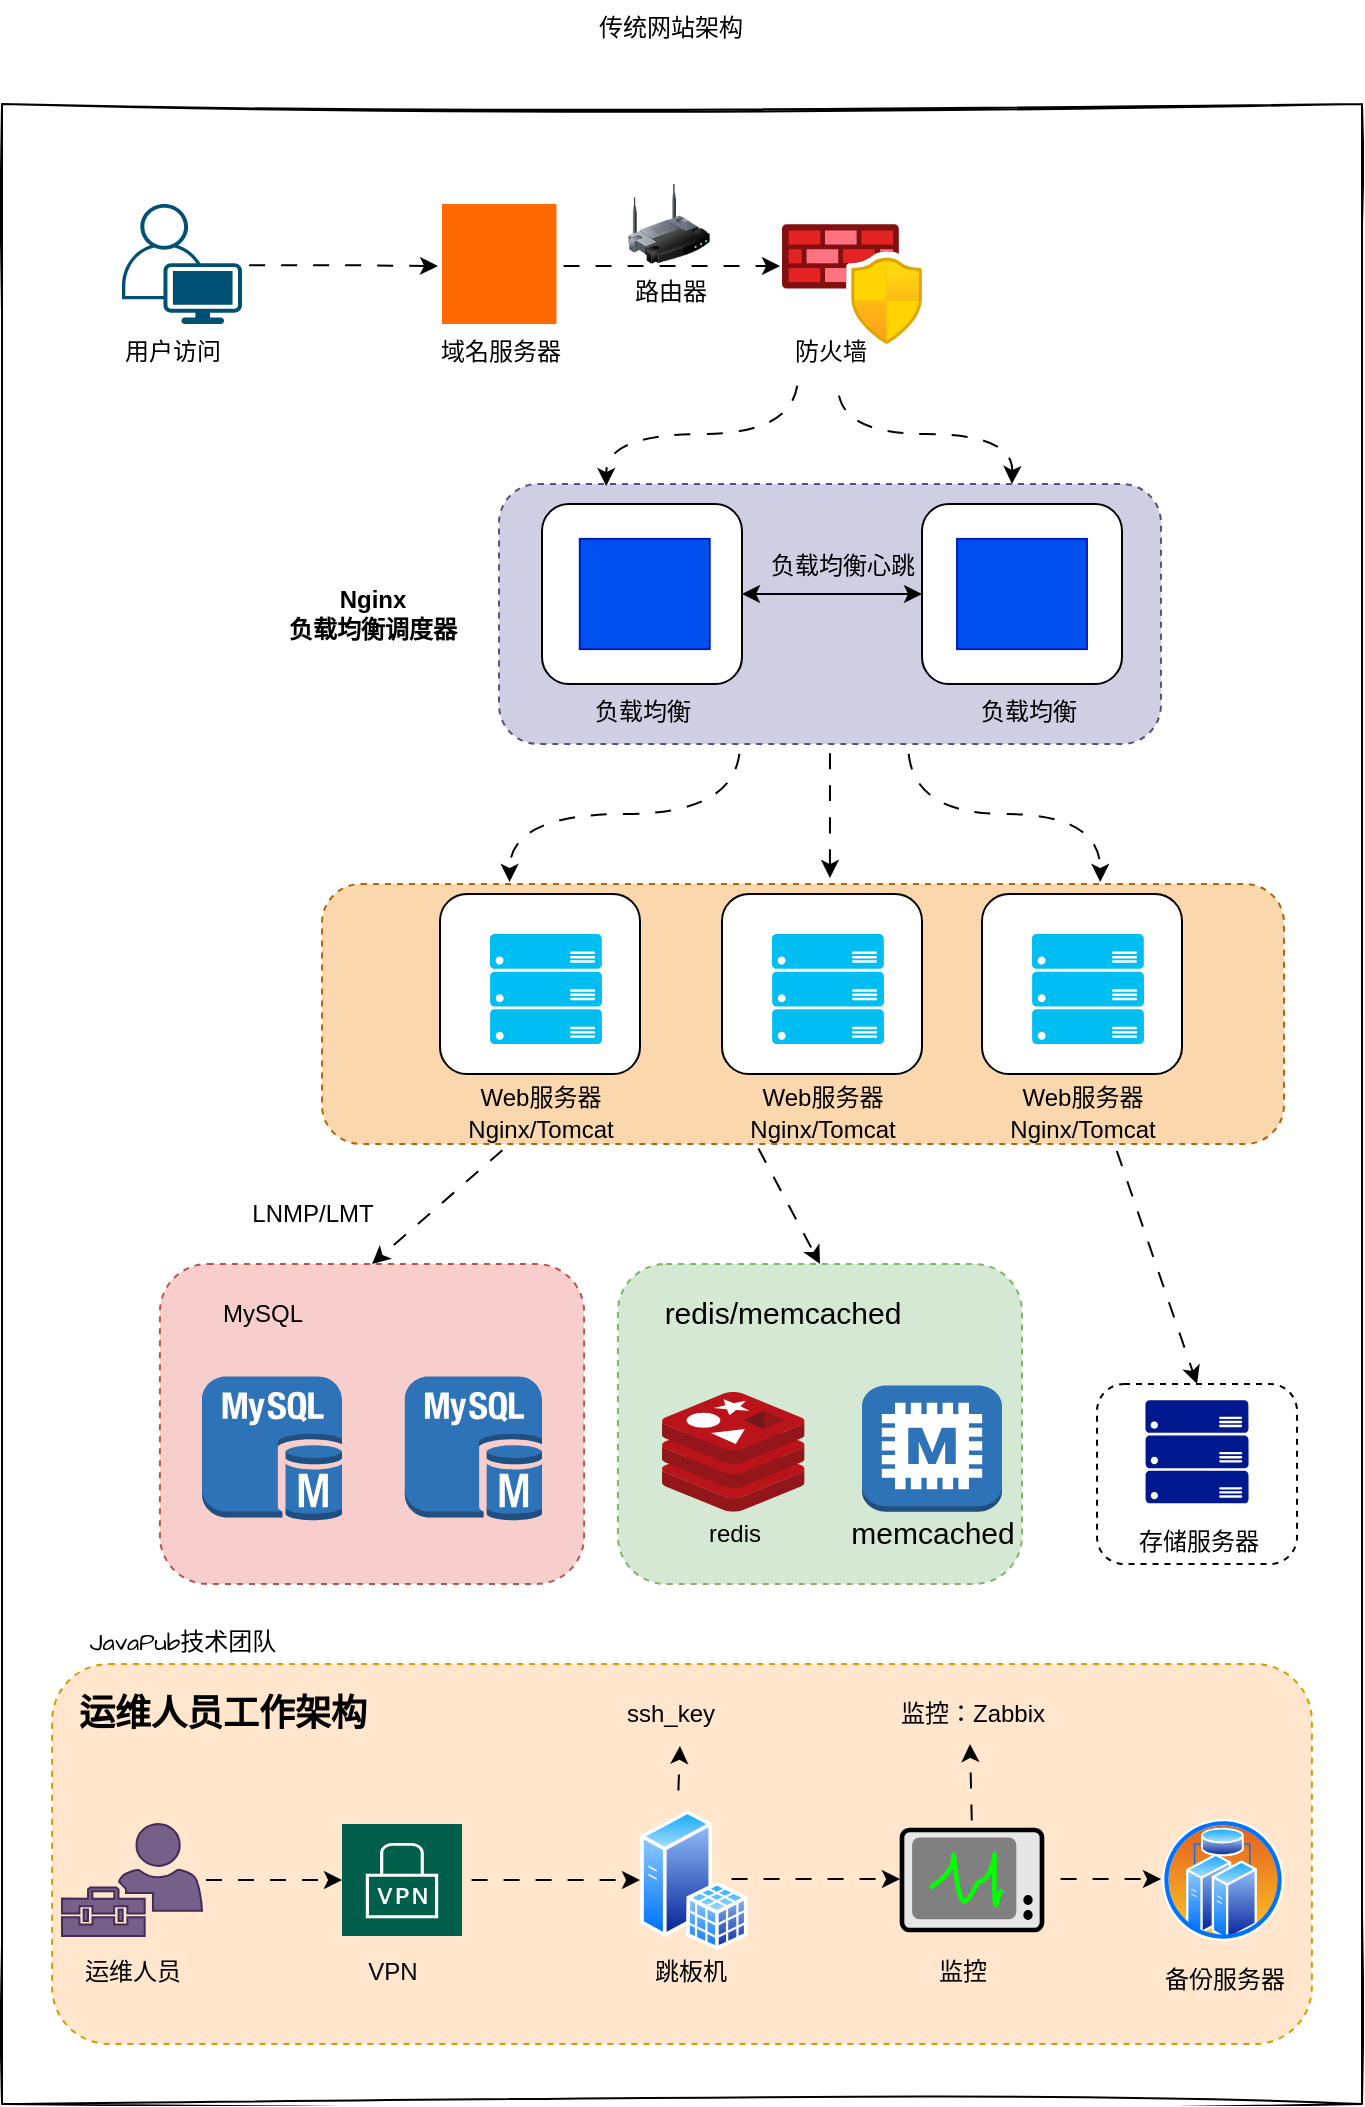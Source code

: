 <mxfile version="25.0.3">
  <diagram name="第 1 页" id="_7tyVe4Tk9JNYOjEVAzg">
    <mxGraphModel dx="2074" dy="1045" grid="1" gridSize="10" guides="1" tooltips="1" connect="1" arrows="1" fold="1" page="1" pageScale="1" pageWidth="827" pageHeight="1169" math="0" shadow="0">
      <root>
        <mxCell id="0" />
        <mxCell id="1" parent="0" />
        <mxCell id="IEyIXOlOGissW53sb8n7-5" value="" style="rounded=0;whiteSpace=wrap;html=1;sketch=1;hachureGap=4;jiggle=2;curveFitting=1;fontFamily=Architects Daughter;fontSource=https%3A%2F%2Ffonts.googleapis.com%2Fcss%3Ffamily%3DArchitects%2BDaughter;" vertex="1" parent="1">
          <mxGeometry x="80" y="80" width="680" height="1000" as="geometry" />
        </mxCell>
        <mxCell id="IEyIXOlOGissW53sb8n7-6" value="传统网站架构" style="text;html=1;align=center;verticalAlign=middle;resizable=0;points=[];autosize=1;strokeColor=none;fillColor=none;fontFamily=Architects Daughter;fontSource=https%3A%2F%2Ffonts.googleapis.com%2Fcss%3Ffamily%3DArchitects%2BDaughter;" vertex="1" parent="1">
          <mxGeometry x="364" y="28" width="100" height="30" as="geometry" />
        </mxCell>
        <mxCell id="IEyIXOlOGissW53sb8n7-7" value="" style="points=[[0.35,0,0],[0.98,0.51,0],[1,0.71,0],[0.67,1,0],[0,0.795,0],[0,0.65,0]];verticalLabelPosition=bottom;sketch=0;html=1;verticalAlign=top;aspect=fixed;align=center;pointerEvents=1;shape=mxgraph.cisco19.user;fillColor=#005073;strokeColor=none;hachureGap=4;jiggle=2;curveFitting=1;fontFamily=Architects Daughter;fontSource=https%3A%2F%2Ffonts.googleapis.com%2Fcss%3Ffamily%3DArchitects%2BDaughter;" vertex="1" parent="1">
          <mxGeometry x="140" y="130" width="60" height="60" as="geometry" />
        </mxCell>
        <mxCell id="IEyIXOlOGissW53sb8n7-8" value="" style="points=[];aspect=fixed;html=1;align=center;shadow=0;dashed=0;fillColor=#FF6A00;strokeColor=none;shape=mxgraph.alibaba_cloud.dns_privatezone_02;hachureGap=4;fontFamily=Architects Daughter;fontSource=https%3A%2F%2Ffonts.googleapis.com%2Fcss%3Ffamily%3DArchitects%2BDaughter;" vertex="1" parent="1">
          <mxGeometry x="300" y="130" width="57.24" height="60" as="geometry" />
        </mxCell>
        <mxCell id="IEyIXOlOGissW53sb8n7-9" value="" style="image;aspect=fixed;html=1;points=[];align=center;fontSize=12;image=img/lib/azure2/networking/Azure_Firewall_Manager.svg;hachureGap=4;fontFamily=Architects Daughter;fontSource=https%3A%2F%2Ffonts.googleapis.com%2Fcss%3Ffamily%3DArchitects%2BDaughter;" vertex="1" parent="1">
          <mxGeometry x="470" y="140" width="70" height="60" as="geometry" />
        </mxCell>
        <mxCell id="IEyIXOlOGissW53sb8n7-10" style="edgeStyle=orthogonalEdgeStyle;rounded=0;hachureGap=4;orthogonalLoop=1;jettySize=auto;html=1;exitX=0.98;exitY=0.51;exitDx=0;exitDy=0;exitPerimeter=0;fontFamily=Architects Daughter;fontSource=https%3A%2F%2Ffonts.googleapis.com%2Fcss%3Ffamily%3DArchitects%2BDaughter;flowAnimation=1;entryX=-0.035;entryY=0.517;entryDx=0;entryDy=0;entryPerimeter=0;" edge="1" parent="1" source="IEyIXOlOGissW53sb8n7-7" target="IEyIXOlOGissW53sb8n7-8">
          <mxGeometry relative="1" as="geometry">
            <mxPoint x="290" y="162" as="targetPoint" />
          </mxGeometry>
        </mxCell>
        <mxCell id="IEyIXOlOGissW53sb8n7-12" style="edgeStyle=orthogonalEdgeStyle;rounded=0;hachureGap=4;orthogonalLoop=1;jettySize=auto;html=1;exitX=0.978;exitY=0.517;exitDx=0;exitDy=0;exitPerimeter=0;fontFamily=Architects Daughter;fontSource=https%3A%2F%2Ffonts.googleapis.com%2Fcss%3Ffamily%3DArchitects%2BDaughter;flowAnimation=1;entryX=-0.014;entryY=0.35;entryDx=0;entryDy=0;entryPerimeter=0;" edge="1" parent="1" source="IEyIXOlOGissW53sb8n7-8" target="IEyIXOlOGissW53sb8n7-9">
          <mxGeometry relative="1" as="geometry">
            <mxPoint x="320" y="232" as="sourcePoint" />
            <mxPoint x="418" y="230" as="targetPoint" />
          </mxGeometry>
        </mxCell>
        <mxCell id="IEyIXOlOGissW53sb8n7-13" value="" style="image;html=1;image=img/lib/clip_art/networking/Wireless_Router_128x128.png;sketch=1;hachureGap=4;jiggle=2;curveFitting=1;fontFamily=Architects Daughter;fontSource=https%3A%2F%2Ffonts.googleapis.com%2Fcss%3Ffamily%3DArchitects%2BDaughter;" vertex="1" parent="1">
          <mxGeometry x="392.75" y="120" width="41.5" height="40" as="geometry" />
        </mxCell>
        <mxCell id="IEyIXOlOGissW53sb8n7-14" value="路由器" style="text;html=1;align=center;verticalAlign=middle;resizable=0;points=[];autosize=1;strokeColor=none;fillColor=none;fontFamily=Architects Daughter;fontSource=https%3A%2F%2Ffonts.googleapis.com%2Fcss%3Ffamily%3DArchitects%2BDaughter;" vertex="1" parent="1">
          <mxGeometry x="384" y="160" width="60" height="30" as="geometry" />
        </mxCell>
        <mxCell id="IEyIXOlOGissW53sb8n7-16" value="用户访问" style="text;html=1;align=center;verticalAlign=middle;resizable=0;points=[];autosize=1;strokeColor=none;fillColor=none;fontFamily=Architects Daughter;fontSource=https%3A%2F%2Ffonts.googleapis.com%2Fcss%3Ffamily%3DArchitects%2BDaughter;" vertex="1" parent="1">
          <mxGeometry x="130" y="190" width="70" height="30" as="geometry" />
        </mxCell>
        <mxCell id="IEyIXOlOGissW53sb8n7-17" value="域名服务器" style="text;html=1;align=center;verticalAlign=middle;resizable=0;points=[];autosize=1;strokeColor=none;fillColor=none;fontFamily=Architects Daughter;fontSource=https%3A%2F%2Ffonts.googleapis.com%2Fcss%3Ffamily%3DArchitects%2BDaughter;" vertex="1" parent="1">
          <mxGeometry x="288.62" y="190" width="80" height="30" as="geometry" />
        </mxCell>
        <mxCell id="IEyIXOlOGissW53sb8n7-18" value="防火墙" style="text;html=1;align=center;verticalAlign=middle;resizable=0;points=[];autosize=1;strokeColor=none;fillColor=none;fontFamily=Architects Daughter;fontSource=https%3A%2F%2Ffonts.googleapis.com%2Fcss%3Ffamily%3DArchitects%2BDaughter;" vertex="1" parent="1">
          <mxGeometry x="464" y="190" width="60" height="30" as="geometry" />
        </mxCell>
        <mxCell id="IEyIXOlOGissW53sb8n7-19" value="" style="rounded=1;whiteSpace=wrap;html=1;hachureGap=4;fontFamily=Architects Daughter;fontSource=https%3A%2F%2Ffonts.googleapis.com%2Fcss%3Ffamily%3DArchitects%2BDaughter;dashed=1;fillColor=#d0cee2;strokeColor=#56517e;" vertex="1" parent="1">
          <mxGeometry x="328.5" y="270" width="331" height="130" as="geometry" />
        </mxCell>
        <mxCell id="IEyIXOlOGissW53sb8n7-20" value="" style="rounded=1;whiteSpace=wrap;html=1;hachureGap=4;fontFamily=Architects Daughter;fontSource=https%3A%2F%2Ffonts.googleapis.com%2Fcss%3Ffamily%3DArchitects%2BDaughter;" vertex="1" parent="1">
          <mxGeometry x="350" y="280" width="100" height="90" as="geometry" />
        </mxCell>
        <mxCell id="IEyIXOlOGissW53sb8n7-21" value="" style="rounded=1;whiteSpace=wrap;html=1;hachureGap=4;fontFamily=Architects Daughter;fontSource=https%3A%2F%2Ffonts.googleapis.com%2Fcss%3Ffamily%3DArchitects%2BDaughter;" vertex="1" parent="1">
          <mxGeometry x="540" y="280" width="100" height="90" as="geometry" />
        </mxCell>
        <mxCell id="IEyIXOlOGissW53sb8n7-22" value="" style="points=[];aspect=fixed;html=1;align=center;shadow=0;dashed=0;fillColor=#0050ef;strokeColor=#001DBC;shape=mxgraph.alibaba_cloud.alb_application_load_balancer_01;hachureGap=4;fontFamily=Architects Daughter;fontSource=https%3A%2F%2Ffonts.googleapis.com%2Fcss%3Ffamily%3DArchitects%2BDaughter;fontColor=#ffffff;" vertex="1" parent="1">
          <mxGeometry x="557.51" y="297.45" width="64.97" height="55.1" as="geometry" />
        </mxCell>
        <mxCell id="IEyIXOlOGissW53sb8n7-23" value="" style="points=[];aspect=fixed;html=1;align=center;shadow=0;dashed=0;fillColor=#0050ef;strokeColor=#001DBC;shape=mxgraph.alibaba_cloud.alb_application_load_balancer_01;hachureGap=4;fontFamily=Architects Daughter;fontSource=https%3A%2F%2Ffonts.googleapis.com%2Fcss%3Ffamily%3DArchitects%2BDaughter;fontColor=#ffffff;" vertex="1" parent="1">
          <mxGeometry x="368.89" y="297.45" width="64.97" height="55.1" as="geometry" />
        </mxCell>
        <mxCell id="IEyIXOlOGissW53sb8n7-24" value="负载均衡" style="text;html=1;align=center;verticalAlign=middle;resizable=0;points=[];autosize=1;strokeColor=none;fillColor=none;fontFamily=Architects Daughter;fontSource=https%3A%2F%2Ffonts.googleapis.com%2Fcss%3Ffamily%3DArchitects%2BDaughter;fontStyle=0" vertex="1" parent="1">
          <mxGeometry x="365" y="370" width="70" height="30" as="geometry" />
        </mxCell>
        <mxCell id="IEyIXOlOGissW53sb8n7-25" value="负载均衡" style="text;html=1;align=center;verticalAlign=middle;resizable=0;points=[];autosize=1;strokeColor=none;fillColor=none;fontFamily=Architects Daughter;fontSource=https%3A%2F%2Ffonts.googleapis.com%2Fcss%3Ffamily%3DArchitects%2BDaughter;fontStyle=0" vertex="1" parent="1">
          <mxGeometry x="557.51" y="370" width="70" height="30" as="geometry" />
        </mxCell>
        <mxCell id="IEyIXOlOGissW53sb8n7-26" value="" style="endArrow=classic;startArrow=classic;html=1;rounded=0;hachureGap=4;fontFamily=Architects Daughter;fontSource=https%3A%2F%2Ffonts.googleapis.com%2Fcss%3Ffamily%3DArchitects%2BDaughter;entryX=0;entryY=0.5;entryDx=0;entryDy=0;exitX=1;exitY=0.5;exitDx=0;exitDy=0;" edge="1" parent="1" source="IEyIXOlOGissW53sb8n7-20" target="IEyIXOlOGissW53sb8n7-21">
          <mxGeometry width="50" height="50" relative="1" as="geometry">
            <mxPoint x="464" y="370" as="sourcePoint" />
            <mxPoint x="514" y="320" as="targetPoint" />
          </mxGeometry>
        </mxCell>
        <mxCell id="IEyIXOlOGissW53sb8n7-28" value="负载均衡心跳" style="text;html=1;align=center;verticalAlign=middle;resizable=0;points=[];autosize=1;strokeColor=none;fillColor=none;fontFamily=Architects Daughter;fontSource=https%3A%2F%2Ffonts.googleapis.com%2Fcss%3Ffamily%3DArchitects%2BDaughter;fontStyle=0" vertex="1" parent="1">
          <mxGeometry x="450" y="297.45" width="100" height="30" as="geometry" />
        </mxCell>
        <mxCell id="IEyIXOlOGissW53sb8n7-29" value="&lt;div&gt;&lt;font&gt;Nginx&lt;/font&gt;&lt;/div&gt;&lt;font&gt;负载均衡调度器&lt;/font&gt;" style="text;html=1;align=center;verticalAlign=middle;resizable=0;points=[];autosize=1;strokeColor=none;fillColor=none;fontFamily=Helvetica;fontStyle=1" vertex="1" parent="1">
          <mxGeometry x="210" y="315" width="110" height="40" as="geometry" />
        </mxCell>
        <mxCell id="IEyIXOlOGissW53sb8n7-30" value="" style="rounded=1;whiteSpace=wrap;html=1;hachureGap=4;fontFamily=Architects Daughter;fontSource=https%3A%2F%2Ffonts.googleapis.com%2Fcss%3Ffamily%3DArchitects%2BDaughter;dashed=1;fillColor=#fad7ac;strokeColor=#b46504;" vertex="1" parent="1">
          <mxGeometry x="240" y="470" width="481" height="130" as="geometry" />
        </mxCell>
        <mxCell id="IEyIXOlOGissW53sb8n7-31" value="" style="rounded=1;whiteSpace=wrap;html=1;hachureGap=4;fontFamily=Architects Daughter;fontSource=https%3A%2F%2Ffonts.googleapis.com%2Fcss%3Ffamily%3DArchitects%2BDaughter;" vertex="1" parent="1">
          <mxGeometry x="299" y="475" width="100" height="90" as="geometry" />
        </mxCell>
        <mxCell id="IEyIXOlOGissW53sb8n7-32" value="&lt;font face=&quot;Helvetica&quot;&gt;Web服务器&lt;br&gt;Nginx/Tomcat&lt;/font&gt;" style="text;html=1;align=center;verticalAlign=middle;resizable=0;points=[];autosize=1;strokeColor=none;fillColor=none;fontFamily=Architects Daughter;fontSource=https%3A%2F%2Ffonts.googleapis.com%2Fcss%3Ffamily%3DArchitects%2BDaughter;" vertex="1" parent="1">
          <mxGeometry x="299" y="565" width="100" height="40" as="geometry" />
        </mxCell>
        <mxCell id="IEyIXOlOGissW53sb8n7-35" value="" style="verticalLabelPosition=bottom;html=1;verticalAlign=top;align=center;strokeColor=none;fillColor=#00BEF2;shape=mxgraph.azure.server_rack;hachureGap=4;fontFamily=Architects Daughter;fontSource=https%3A%2F%2Ffonts.googleapis.com%2Fcss%3Ffamily%3DArchitects%2BDaughter;" vertex="1" parent="1">
          <mxGeometry x="324" y="495" width="56" height="55" as="geometry" />
        </mxCell>
        <mxCell id="IEyIXOlOGissW53sb8n7-36" value="" style="rounded=1;whiteSpace=wrap;html=1;hachureGap=4;fontFamily=Architects Daughter;fontSource=https%3A%2F%2Ffonts.googleapis.com%2Fcss%3Ffamily%3DArchitects%2BDaughter;" vertex="1" parent="1">
          <mxGeometry x="570" y="475" width="100" height="90" as="geometry" />
        </mxCell>
        <mxCell id="IEyIXOlOGissW53sb8n7-37" value="&lt;font face=&quot;Helvetica&quot;&gt;Web服务器&lt;br&gt;Nginx/Tomcat&lt;/font&gt;" style="text;html=1;align=center;verticalAlign=middle;resizable=0;points=[];autosize=1;strokeColor=none;fillColor=none;fontFamily=Architects Daughter;fontSource=https%3A%2F%2Ffonts.googleapis.com%2Fcss%3Ffamily%3DArchitects%2BDaughter;" vertex="1" parent="1">
          <mxGeometry x="570" y="565" width="100" height="40" as="geometry" />
        </mxCell>
        <mxCell id="IEyIXOlOGissW53sb8n7-38" value="" style="verticalLabelPosition=bottom;html=1;verticalAlign=top;align=center;strokeColor=none;fillColor=#00BEF2;shape=mxgraph.azure.server_rack;hachureGap=4;fontFamily=Architects Daughter;fontSource=https%3A%2F%2Ffonts.googleapis.com%2Fcss%3Ffamily%3DArchitects%2BDaughter;" vertex="1" parent="1">
          <mxGeometry x="595" y="495" width="56" height="55" as="geometry" />
        </mxCell>
        <mxCell id="IEyIXOlOGissW53sb8n7-39" value="" style="rounded=1;whiteSpace=wrap;html=1;hachureGap=4;fontFamily=Architects Daughter;fontSource=https%3A%2F%2Ffonts.googleapis.com%2Fcss%3Ffamily%3DArchitects%2BDaughter;" vertex="1" parent="1">
          <mxGeometry x="440" y="475" width="100" height="90" as="geometry" />
        </mxCell>
        <mxCell id="IEyIXOlOGissW53sb8n7-40" value="&lt;font face=&quot;Helvetica&quot;&gt;Web服务器&lt;br&gt;Nginx/Tomcat&lt;/font&gt;" style="text;html=1;align=center;verticalAlign=middle;resizable=0;points=[];autosize=1;strokeColor=none;fillColor=none;fontFamily=Architects Daughter;fontSource=https%3A%2F%2Ffonts.googleapis.com%2Fcss%3Ffamily%3DArchitects%2BDaughter;" vertex="1" parent="1">
          <mxGeometry x="440" y="565" width="100" height="40" as="geometry" />
        </mxCell>
        <mxCell id="IEyIXOlOGissW53sb8n7-41" value="" style="verticalLabelPosition=bottom;html=1;verticalAlign=top;align=center;strokeColor=none;fillColor=#00BEF2;shape=mxgraph.azure.server_rack;hachureGap=4;fontFamily=Architects Daughter;fontSource=https%3A%2F%2Ffonts.googleapis.com%2Fcss%3Ffamily%3DArchitects%2BDaughter;" vertex="1" parent="1">
          <mxGeometry x="465" y="495" width="56" height="55" as="geometry" />
        </mxCell>
        <mxCell id="IEyIXOlOGissW53sb8n7-42" value="" style="rounded=1;whiteSpace=wrap;html=1;hachureGap=4;fontFamily=Architects Daughter;fontSource=https%3A%2F%2Ffonts.googleapis.com%2Fcss%3Ffamily%3DArchitects%2BDaughter;dashed=1;fillColor=#f8cecc;strokeColor=#b85450;" vertex="1" parent="1">
          <mxGeometry x="158.95" y="660" width="212.11" height="160" as="geometry" />
        </mxCell>
        <mxCell id="IEyIXOlOGissW53sb8n7-43" value="" style="rounded=1;whiteSpace=wrap;html=1;hachureGap=4;fontFamily=Architects Daughter;fontSource=https%3A%2F%2Ffonts.googleapis.com%2Fcss%3Ffamily%3DArchitects%2BDaughter;dashed=1;fillColor=#ffe6cc;strokeColor=#d79b00;" vertex="1" parent="1">
          <mxGeometry x="105.06" y="860" width="629.87" height="190" as="geometry" />
        </mxCell>
        <mxCell id="IEyIXOlOGissW53sb8n7-44" value="&lt;font style=&quot;font-size: 18px;&quot; face=&quot;Helvetica&quot;&gt;&lt;b&gt;运维人员工作架构&lt;/b&gt;&lt;/font&gt;" style="text;html=1;align=center;verticalAlign=middle;resizable=0;points=[];autosize=1;strokeColor=none;fillColor=none;fontFamily=Architects Daughter;fontSource=https%3A%2F%2Ffonts.googleapis.com%2Fcss%3Ffamily%3DArchitects%2BDaughter;" vertex="1" parent="1">
          <mxGeometry x="105" y="865" width="170" height="40" as="geometry" />
        </mxCell>
        <mxCell id="IEyIXOlOGissW53sb8n7-51" style="edgeStyle=orthogonalEdgeStyle;rounded=0;hachureGap=4;orthogonalLoop=1;jettySize=auto;html=1;exitX=0.96;exitY=0.5;exitDx=0;exitDy=0;exitPerimeter=0;fontFamily=Architects Daughter;fontSource=https%3A%2F%2Ffonts.googleapis.com%2Fcss%3Ffamily%3DArchitects%2BDaughter;flowAnimation=1;" edge="1" parent="1" source="IEyIXOlOGissW53sb8n7-45" target="IEyIXOlOGissW53sb8n7-47">
          <mxGeometry relative="1" as="geometry" />
        </mxCell>
        <mxCell id="IEyIXOlOGissW53sb8n7-45" value="" style="sketch=0;pointerEvents=1;shadow=0;dashed=0;html=1;strokeColor=#432D57;labelPosition=center;verticalLabelPosition=bottom;verticalAlign=top;align=center;fillColor=#76608a;shape=mxgraph.mscae.intune.user_management;hachureGap=4;jiggle=2;curveFitting=1;fontFamily=Architects Daughter;fontSource=https%3A%2F%2Ffonts.googleapis.com%2Fcss%3Ffamily%3DArchitects%2BDaughter;fontColor=#ffffff;" vertex="1" parent="1">
          <mxGeometry x="110" y="940" width="70" height="56" as="geometry" />
        </mxCell>
        <mxCell id="IEyIXOlOGissW53sb8n7-47" value="" style="sketch=0;pointerEvents=1;shadow=0;dashed=0;html=1;strokeColor=none;fillColor=#005F4B;labelPosition=center;verticalLabelPosition=bottom;verticalAlign=top;align=center;outlineConnect=0;shape=mxgraph.veeam2.vpn;hachureGap=4;jiggle=2;curveFitting=1;fontFamily=Architects Daughter;fontSource=https%3A%2F%2Ffonts.googleapis.com%2Fcss%3Ffamily%3DArchitects%2BDaughter;" vertex="1" parent="1">
          <mxGeometry x="250" y="940" width="60" height="56" as="geometry" />
        </mxCell>
        <mxCell id="IEyIXOlOGissW53sb8n7-48" value="" style="image;aspect=fixed;perimeter=ellipsePerimeter;html=1;align=center;shadow=0;dashed=0;spacingTop=3;image=img/lib/active_directory/sql_server.svg;sketch=1;hachureGap=4;jiggle=2;curveFitting=1;fontFamily=Architects Daughter;fontSource=https%3A%2F%2Ffonts.googleapis.com%2Fcss%3Ffamily%3DArchitects%2BDaughter;" vertex="1" parent="1">
          <mxGeometry x="399" y="933" width="53.9" height="70" as="geometry" />
        </mxCell>
        <mxCell id="IEyIXOlOGissW53sb8n7-49" value="" style="html=1;strokeWidth=2;outlineConnect=0;dashed=0;align=center;fontSize=8;verticalLabelPosition=bottom;verticalAlign=top;shape=mxgraph.eip.control_bus;fillColor=#c0f5a9;hachureGap=4;fontFamily=Architects Daughter;fontSource=https%3A%2F%2Ffonts.googleapis.com%2Fcss%3Ffamily%3DArchitects%2BDaughter;" vertex="1" parent="1">
          <mxGeometry x="530" y="943" width="70" height="50" as="geometry" />
        </mxCell>
        <mxCell id="IEyIXOlOGissW53sb8n7-50" value="" style="image;aspect=fixed;perimeter=ellipsePerimeter;html=1;align=center;shadow=0;dashed=0;spacingTop=3;image=img/lib/active_directory/cluster_server.svg;sketch=1;hachureGap=4;jiggle=2;curveFitting=1;fontFamily=Architects Daughter;fontSource=https%3A%2F%2Ffonts.googleapis.com%2Fcss%3Ffamily%3DArchitects%2BDaughter;" vertex="1" parent="1">
          <mxGeometry x="660" y="937.5" width="61" height="61" as="geometry" />
        </mxCell>
        <mxCell id="IEyIXOlOGissW53sb8n7-54" value="" style="endArrow=classic;html=1;rounded=0;hachureGap=4;fontFamily=Architects Daughter;fontSource=https%3A%2F%2Ffonts.googleapis.com%2Fcss%3Ffamily%3DArchitects%2BDaughter;entryX=0;entryY=0.5;entryDx=0;entryDy=0;flowAnimation=1;" edge="1" parent="1" source="IEyIXOlOGissW53sb8n7-47" target="IEyIXOlOGissW53sb8n7-48">
          <mxGeometry width="50" height="50" relative="1" as="geometry">
            <mxPoint x="340" y="960" as="sourcePoint" />
            <mxPoint x="390" y="910" as="targetPoint" />
          </mxGeometry>
        </mxCell>
        <mxCell id="IEyIXOlOGissW53sb8n7-55" value="" style="endArrow=classic;html=1;rounded=0;hachureGap=4;fontFamily=Architects Daughter;fontSource=https%3A%2F%2Ffonts.googleapis.com%2Fcss%3Ffamily%3DArchitects%2BDaughter;entryX=0;entryY=0.5;entryDx=0;entryDy=0;flowAnimation=1;" edge="1" parent="1">
          <mxGeometry width="50" height="50" relative="1" as="geometry">
            <mxPoint x="440" y="967.5" as="sourcePoint" />
            <mxPoint x="529" y="967.5" as="targetPoint" />
          </mxGeometry>
        </mxCell>
        <mxCell id="IEyIXOlOGissW53sb8n7-56" value="" style="endArrow=classic;html=1;rounded=0;hachureGap=4;fontFamily=Architects Daughter;fontSource=https%3A%2F%2Ffonts.googleapis.com%2Fcss%3Ffamily%3DArchitects%2BDaughter;entryX=0;entryY=0.5;entryDx=0;entryDy=0;flowAnimation=1;" edge="1" parent="1">
          <mxGeometry width="50" height="50" relative="1" as="geometry">
            <mxPoint x="604.5" y="967.5" as="sourcePoint" />
            <mxPoint x="659.5" y="967.5" as="targetPoint" />
          </mxGeometry>
        </mxCell>
        <mxCell id="IEyIXOlOGissW53sb8n7-57" value="" style="endArrow=classic;html=1;rounded=0;hachureGap=4;fontFamily=Architects Daughter;fontSource=https%3A%2F%2Ffonts.googleapis.com%2Fcss%3Ffamily%3DArchitects%2BDaughter;entryX=0.571;entryY=1.033;entryDx=0;entryDy=0;flowAnimation=1;entryPerimeter=0;exitX=0.353;exitY=-0.071;exitDx=0;exitDy=0;exitPerimeter=0;" edge="1" parent="1" source="IEyIXOlOGissW53sb8n7-48" target="IEyIXOlOGissW53sb8n7-64">
          <mxGeometry width="50" height="50" relative="1" as="geometry">
            <mxPoint x="320" y="1010" as="sourcePoint" />
            <mxPoint x="409" y="1010" as="targetPoint" />
          </mxGeometry>
        </mxCell>
        <mxCell id="IEyIXOlOGissW53sb8n7-59" value="" style="rounded=1;whiteSpace=wrap;html=1;hachureGap=4;fontFamily=Architects Daughter;fontSource=https%3A%2F%2Ffonts.googleapis.com%2Fcss%3Ffamily%3DArchitects%2BDaughter;dashed=1;fillColor=#d5e8d4;strokeColor=#82b366;" vertex="1" parent="1">
          <mxGeometry x="387.95" y="660" width="202.05" height="160" as="geometry" />
        </mxCell>
        <mxCell id="IEyIXOlOGissW53sb8n7-61" value="" style="rounded=1;whiteSpace=wrap;html=1;hachureGap=4;fontFamily=Architects Daughter;fontSource=https%3A%2F%2Ffonts.googleapis.com%2Fcss%3Ffamily%3DArchitects%2BDaughter;dashed=1;" vertex="1" parent="1">
          <mxGeometry x="627.51" y="720" width="100" height="90" as="geometry" />
        </mxCell>
        <mxCell id="IEyIXOlOGissW53sb8n7-62" value="&lt;font face=&quot;Helvetica&quot;&gt;运维人员&lt;/font&gt;" style="text;html=1;align=center;verticalAlign=middle;resizable=0;points=[];autosize=1;strokeColor=none;fillColor=none;fontFamily=Architects Daughter;fontSource=https%3A%2F%2Ffonts.googleapis.com%2Fcss%3Ffamily%3DArchitects%2BDaughter;" vertex="1" parent="1">
          <mxGeometry x="110" y="998.5" width="70" height="30" as="geometry" />
        </mxCell>
        <mxCell id="IEyIXOlOGissW53sb8n7-63" value="&lt;font face=&quot;Helvetica&quot;&gt;VPN&lt;/font&gt;" style="text;html=1;align=center;verticalAlign=middle;resizable=0;points=[];autosize=1;strokeColor=none;fillColor=none;fontFamily=Architects Daughter;fontSource=https%3A%2F%2Ffonts.googleapis.com%2Fcss%3Ffamily%3DArchitects%2BDaughter;" vertex="1" parent="1">
          <mxGeometry x="250" y="998.5" width="50" height="30" as="geometry" />
        </mxCell>
        <mxCell id="IEyIXOlOGissW53sb8n7-64" value="&lt;font face=&quot;Helvetica&quot;&gt;ssh_key&lt;/font&gt;" style="text;html=1;align=center;verticalAlign=middle;resizable=0;points=[];autosize=1;strokeColor=none;fillColor=none;fontFamily=Architects Daughter;fontSource=https%3A%2F%2Ffonts.googleapis.com%2Fcss%3Ffamily%3DArchitects%2BDaughter;" vertex="1" parent="1">
          <mxGeometry x="379" y="870" width="70" height="30" as="geometry" />
        </mxCell>
        <mxCell id="IEyIXOlOGissW53sb8n7-65" value="&lt;font face=&quot;Helvetica&quot;&gt;监控：Zabbix&lt;/font&gt;" style="text;html=1;align=center;verticalAlign=middle;resizable=0;points=[];autosize=1;strokeColor=none;fillColor=none;fontFamily=Architects Daughter;fontSource=https%3A%2F%2Ffonts.googleapis.com%2Fcss%3Ffamily%3DArchitects%2BDaughter;" vertex="1" parent="1">
          <mxGeometry x="515" y="870" width="100" height="30" as="geometry" />
        </mxCell>
        <mxCell id="IEyIXOlOGissW53sb8n7-67" value="" style="endArrow=classic;html=1;rounded=0;hachureGap=4;fontFamily=Architects Daughter;fontSource=https%3A%2F%2Ffonts.googleapis.com%2Fcss%3Ffamily%3DArchitects%2BDaughter;entryX=0.49;entryY=1;entryDx=0;entryDy=0;flowAnimation=1;entryPerimeter=0;exitX=0.5;exitY=0;exitDx=0;exitDy=0;exitPerimeter=0;" edge="1" parent="1" source="IEyIXOlOGissW53sb8n7-49" target="IEyIXOlOGissW53sb8n7-65">
          <mxGeometry width="50" height="50" relative="1" as="geometry">
            <mxPoint x="455.5" y="932" as="sourcePoint" />
            <mxPoint x="544.5" y="932" as="targetPoint" />
          </mxGeometry>
        </mxCell>
        <mxCell id="IEyIXOlOGissW53sb8n7-68" value="&lt;font face=&quot;Helvetica&quot;&gt;跳板机&lt;/font&gt;" style="text;html=1;align=center;verticalAlign=middle;resizable=0;points=[];autosize=1;strokeColor=none;fillColor=none;fontFamily=Architects Daughter;fontSource=https%3A%2F%2Ffonts.googleapis.com%2Fcss%3Ffamily%3DArchitects%2BDaughter;" vertex="1" parent="1">
          <mxGeometry x="394" y="998.5" width="60" height="30" as="geometry" />
        </mxCell>
        <mxCell id="IEyIXOlOGissW53sb8n7-69" value="&lt;font face=&quot;Helvetica&quot;&gt;监控&lt;/font&gt;" style="text;html=1;align=center;verticalAlign=middle;resizable=0;points=[];autosize=1;strokeColor=none;fillColor=none;fontFamily=Architects Daughter;fontSource=https%3A%2F%2Ffonts.googleapis.com%2Fcss%3Ffamily%3DArchitects%2BDaughter;" vertex="1" parent="1">
          <mxGeometry x="535" y="998.5" width="50" height="30" as="geometry" />
        </mxCell>
        <mxCell id="IEyIXOlOGissW53sb8n7-70" value="&lt;font face=&quot;Helvetica&quot;&gt;备份服务器&lt;/font&gt;" style="text;html=1;align=center;verticalAlign=middle;resizable=0;points=[];autosize=1;strokeColor=none;fillColor=none;fontFamily=Architects Daughter;fontSource=https%3A%2F%2Ffonts.googleapis.com%2Fcss%3Ffamily%3DArchitects%2BDaughter;" vertex="1" parent="1">
          <mxGeometry x="650.5" y="1003" width="80" height="30" as="geometry" />
        </mxCell>
        <mxCell id="IEyIXOlOGissW53sb8n7-71" value="" style="outlineConnect=0;dashed=0;verticalLabelPosition=bottom;verticalAlign=top;align=center;html=1;shape=mxgraph.aws3.mysql_db_instance;fillColor=#2E73B8;gradientColor=none;hachureGap=4;fontFamily=Architects Daughter;fontSource=https%3A%2F%2Ffonts.googleapis.com%2Fcss%3Ffamily%3DArchitects%2BDaughter;" vertex="1" parent="1">
          <mxGeometry x="180" y="716.19" width="70" height="72.25" as="geometry" />
        </mxCell>
        <mxCell id="IEyIXOlOGissW53sb8n7-72" value="" style="outlineConnect=0;dashed=0;verticalLabelPosition=bottom;verticalAlign=top;align=center;html=1;shape=mxgraph.aws3.mysql_db_instance;fillColor=#2E73B8;gradientColor=none;hachureGap=4;fontFamily=Architects Daughter;fontSource=https%3A%2F%2Ffonts.googleapis.com%2Fcss%3Ffamily%3DArchitects%2BDaughter;" vertex="1" parent="1">
          <mxGeometry x="281.38" y="716.19" width="68.62" height="72.25" as="geometry" />
        </mxCell>
        <mxCell id="IEyIXOlOGissW53sb8n7-73" value="&lt;font face=&quot;Helvetica&quot;&gt;MySQL&lt;/font&gt;" style="text;html=1;align=center;verticalAlign=middle;resizable=0;points=[];autosize=1;strokeColor=none;fillColor=none;fontFamily=Architects Daughter;fontSource=https%3A%2F%2Ffonts.googleapis.com%2Fcss%3Ffamily%3DArchitects%2BDaughter;" vertex="1" parent="1">
          <mxGeometry x="180" y="670" width="60" height="30" as="geometry" />
        </mxCell>
        <mxCell id="IEyIXOlOGissW53sb8n7-74" value="" style="image;sketch=0;aspect=fixed;html=1;points=[];align=center;fontSize=12;image=img/lib/mscae/Cache_Redis_Product.svg;hachureGap=4;jiggle=2;curveFitting=1;fontFamily=Architects Daughter;fontSource=https%3A%2F%2Ffonts.googleapis.com%2Fcss%3Ffamily%3DArchitects%2BDaughter;" vertex="1" parent="1">
          <mxGeometry x="410" y="723.98" width="71.27" height="59.87" as="geometry" />
        </mxCell>
        <mxCell id="IEyIXOlOGissW53sb8n7-75" value="" style="outlineConnect=0;dashed=0;verticalLabelPosition=bottom;verticalAlign=top;align=center;html=1;shape=mxgraph.aws3.memcached;fillColor=#2E73B8;gradientColor=none;hachureGap=4;fontFamily=Architects Daughter;fontSource=https%3A%2F%2Ffonts.googleapis.com%2Fcss%3Ffamily%3DArchitects%2BDaughter;" vertex="1" parent="1">
          <mxGeometry x="510" y="720.79" width="70" height="63.06" as="geometry" />
        </mxCell>
        <mxCell id="IEyIXOlOGissW53sb8n7-76" value="&lt;font style=&quot;font-size: 15px;&quot; face=&quot;Helvetica&quot;&gt;redis/memcached&lt;/font&gt;" style="text;html=1;align=center;verticalAlign=middle;resizable=0;points=[];autosize=1;strokeColor=none;fillColor=none;fontFamily=Architects Daughter;fontSource=https%3A%2F%2Ffonts.googleapis.com%2Fcss%3Ffamily%3DArchitects%2BDaughter;" vertex="1" parent="1">
          <mxGeometry x="400" y="670" width="140" height="30" as="geometry" />
        </mxCell>
        <mxCell id="IEyIXOlOGissW53sb8n7-81" value="" style="sketch=0;aspect=fixed;pointerEvents=1;shadow=0;dashed=0;html=1;strokeColor=none;labelPosition=center;verticalLabelPosition=bottom;verticalAlign=top;align=center;fillColor=#00188D;shape=mxgraph.azure.server_rack;hachureGap=4;jiggle=2;curveFitting=1;fontFamily=Architects Daughter;fontSource=https%3A%2F%2Ffonts.googleapis.com%2Fcss%3Ffamily%3DArchitects%2BDaughter;" vertex="1" parent="1">
          <mxGeometry x="651.73" y="728.13" width="51.56" height="51.56" as="geometry" />
        </mxCell>
        <mxCell id="IEyIXOlOGissW53sb8n7-82" value="&lt;font face=&quot;Helvetica&quot;&gt;存储服务器&lt;/font&gt;" style="text;html=1;align=center;verticalAlign=middle;resizable=0;points=[];autosize=1;strokeColor=none;fillColor=none;fontFamily=Architects Daughter;fontSource=https%3A%2F%2Ffonts.googleapis.com%2Fcss%3Ffamily%3DArchitects%2BDaughter;" vertex="1" parent="1">
          <mxGeometry x="637.51" y="783.85" width="80" height="30" as="geometry" />
        </mxCell>
        <mxCell id="IEyIXOlOGissW53sb8n7-84" value="" style="endArrow=classic;html=1;rounded=0;hachureGap=4;fontFamily=Architects Daughter;fontSource=https%3A%2F%2Ffonts.googleapis.com%2Fcss%3Ffamily%3DArchitects%2BDaughter;exitX=0.233;exitY=0.867;exitDx=0;exitDy=0;exitPerimeter=0;entryX=0.162;entryY=0.008;entryDx=0;entryDy=0;entryPerimeter=0;flowAnimation=1;edgeStyle=orthogonalEdgeStyle;curved=1;" edge="1" parent="1" source="IEyIXOlOGissW53sb8n7-18" target="IEyIXOlOGissW53sb8n7-19">
          <mxGeometry width="50" height="50" relative="1" as="geometry">
            <mxPoint x="-100" y="680" as="sourcePoint" />
            <mxPoint x="-50" y="630" as="targetPoint" />
          </mxGeometry>
        </mxCell>
        <mxCell id="IEyIXOlOGissW53sb8n7-85" value="" style="endArrow=classic;html=1;rounded=0;hachureGap=4;fontFamily=Architects Daughter;fontSource=https%3A%2F%2Ffonts.googleapis.com%2Fcss%3Ffamily%3DArchitects%2BDaughter;exitX=0.567;exitY=1.033;exitDx=0;exitDy=0;exitPerimeter=0;entryX=0.162;entryY=0.008;entryDx=0;entryDy=0;entryPerimeter=0;flowAnimation=1;edgeStyle=orthogonalEdgeStyle;curved=1;" edge="1" parent="1" source="IEyIXOlOGissW53sb8n7-18">
          <mxGeometry width="50" height="50" relative="1" as="geometry">
            <mxPoint x="681" y="215" as="sourcePoint" />
            <mxPoint x="585" y="270" as="targetPoint" />
          </mxGeometry>
        </mxCell>
        <mxCell id="IEyIXOlOGissW53sb8n7-86" value="" style="endArrow=classic;html=1;rounded=0;hachureGap=4;fontFamily=Architects Daughter;fontSource=https%3A%2F%2Ffonts.googleapis.com%2Fcss%3Ffamily%3DArchitects%2BDaughter;exitX=0.364;exitY=1;exitDx=0;exitDy=0;exitPerimeter=0;entryX=0.195;entryY=-0.008;entryDx=0;entryDy=0;entryPerimeter=0;flowAnimation=1;edgeStyle=orthogonalEdgeStyle;curved=1;" edge="1" parent="1" source="IEyIXOlOGissW53sb8n7-19" target="IEyIXOlOGissW53sb8n7-30">
          <mxGeometry width="50" height="50" relative="1" as="geometry">
            <mxPoint x="306" y="420" as="sourcePoint" />
            <mxPoint x="210" y="475" as="targetPoint" />
          </mxGeometry>
        </mxCell>
        <mxCell id="IEyIXOlOGissW53sb8n7-87" value="" style="endArrow=classic;html=1;rounded=0;hachureGap=4;fontFamily=Architects Daughter;fontSource=https%3A%2F%2Ffonts.googleapis.com%2Fcss%3Ffamily%3DArchitects%2BDaughter;exitX=0.5;exitY=1;exitDx=0;exitDy=0;entryX=0.528;entryY=-0.023;entryDx=0;entryDy=0;entryPerimeter=0;flowAnimation=1;edgeStyle=orthogonalEdgeStyle;curved=1;" edge="1" parent="1" source="IEyIXOlOGissW53sb8n7-19" target="IEyIXOlOGissW53sb8n7-30">
          <mxGeometry width="50" height="50" relative="1" as="geometry">
            <mxPoint x="925" y="406" as="sourcePoint" />
            <mxPoint x="810" y="475" as="targetPoint" />
          </mxGeometry>
        </mxCell>
        <mxCell id="IEyIXOlOGissW53sb8n7-88" value="" style="endArrow=classic;html=1;rounded=0;hachureGap=4;fontFamily=Architects Daughter;fontSource=https%3A%2F%2Ffonts.googleapis.com%2Fcss%3Ffamily%3DArchitects%2BDaughter;exitX=0.618;exitY=1;exitDx=0;exitDy=0;exitPerimeter=0;entryX=0.809;entryY=-0.008;entryDx=0;entryDy=0;entryPerimeter=0;flowAnimation=1;edgeStyle=orthogonalEdgeStyle;curved=1;" edge="1" parent="1" source="IEyIXOlOGissW53sb8n7-19" target="IEyIXOlOGissW53sb8n7-30">
          <mxGeometry width="50" height="50" relative="1" as="geometry">
            <mxPoint x="935" y="406" as="sourcePoint" />
            <mxPoint x="820" y="475" as="targetPoint" />
          </mxGeometry>
        </mxCell>
        <mxCell id="IEyIXOlOGissW53sb8n7-90" value="" style="endArrow=classic;html=1;rounded=0;hachureGap=4;fontFamily=Architects Daughter;fontSource=https%3A%2F%2Ffonts.googleapis.com%2Fcss%3Ffamily%3DArchitects%2BDaughter;exitX=0.195;exitY=1;exitDx=0;exitDy=0;exitPerimeter=0;entryX=0.5;entryY=0;entryDx=0;entryDy=0;flowAnimation=1;" edge="1" parent="1" source="IEyIXOlOGissW53sb8n7-30" target="IEyIXOlOGissW53sb8n7-42">
          <mxGeometry width="50" height="50" relative="1" as="geometry">
            <mxPoint x="-160" y="730" as="sourcePoint" />
            <mxPoint x="-110" y="680" as="targetPoint" />
          </mxGeometry>
        </mxCell>
        <mxCell id="IEyIXOlOGissW53sb8n7-91" value="" style="endArrow=classic;html=1;rounded=0;hachureGap=4;fontFamily=Architects Daughter;fontSource=https%3A%2F%2Ffonts.googleapis.com%2Fcss%3Ffamily%3DArchitects%2BDaughter;exitX=0.449;exitY=0.985;exitDx=0;exitDy=0;exitPerimeter=0;entryX=0.5;entryY=0;entryDx=0;entryDy=0;flowAnimation=1;" edge="1" parent="1" source="IEyIXOlOGissW53sb8n7-30" target="IEyIXOlOGissW53sb8n7-59">
          <mxGeometry width="50" height="50" relative="1" as="geometry">
            <mxPoint x="909" y="605" as="sourcePoint" />
            <mxPoint x="840" y="665" as="targetPoint" />
          </mxGeometry>
        </mxCell>
        <mxCell id="IEyIXOlOGissW53sb8n7-92" value="" style="endArrow=classic;html=1;rounded=0;hachureGap=4;fontFamily=Architects Daughter;fontSource=https%3A%2F%2Ffonts.googleapis.com%2Fcss%3Ffamily%3DArchitects%2BDaughter;exitX=0.823;exitY=0.992;exitDx=0;exitDy=0;exitPerimeter=0;entryX=0.5;entryY=0;entryDx=0;entryDy=0;flowAnimation=1;" edge="1" parent="1" source="IEyIXOlOGissW53sb8n7-30" target="IEyIXOlOGissW53sb8n7-61">
          <mxGeometry width="50" height="50" relative="1" as="geometry">
            <mxPoint x="860" y="620" as="sourcePoint" />
            <mxPoint x="893" y="682" as="targetPoint" />
          </mxGeometry>
        </mxCell>
        <mxCell id="IEyIXOlOGissW53sb8n7-93" value="&lt;font face=&quot;Helvetica&quot;&gt;LNMP/LMT&lt;/font&gt;" style="text;html=1;align=center;verticalAlign=middle;resizable=0;points=[];autosize=1;strokeColor=none;fillColor=none;fontFamily=Architects Daughter;fontSource=https%3A%2F%2Ffonts.googleapis.com%2Fcss%3Ffamily%3DArchitects%2BDaughter;" vertex="1" parent="1">
          <mxGeometry x="195" y="620" width="80" height="30" as="geometry" />
        </mxCell>
        <mxCell id="IEyIXOlOGissW53sb8n7-94" value="JavaPub技术团队" style="text;html=1;align=center;verticalAlign=middle;resizable=0;points=[];autosize=1;strokeColor=none;fillColor=none;fontFamily=Architects Daughter;fontSource=https%3A%2F%2Ffonts.googleapis.com%2Fcss%3Ffamily%3DArchitects%2BDaughter;" vertex="1" parent="1">
          <mxGeometry x="110" y="835" width="120" height="30" as="geometry" />
        </mxCell>
        <mxCell id="IEyIXOlOGissW53sb8n7-95" value="&lt;span style=&quot;font-family: Helvetica; font-size: 15px;&quot;&gt;memcached&lt;/span&gt;" style="text;html=1;align=center;verticalAlign=middle;resizable=0;points=[];autosize=1;strokeColor=none;fillColor=none;fontFamily=Architects Daughter;fontSource=https%3A%2F%2Ffonts.googleapis.com%2Fcss%3Ffamily%3DArchitects%2BDaughter;" vertex="1" parent="1">
          <mxGeometry x="490" y="779.69" width="110" height="30" as="geometry" />
        </mxCell>
        <mxCell id="IEyIXOlOGissW53sb8n7-96" value="&lt;font face=&quot;Helvetica&quot;&gt;redis&lt;/font&gt;" style="text;html=1;align=center;verticalAlign=middle;resizable=0;points=[];autosize=1;strokeColor=none;fillColor=none;fontFamily=Architects Daughter;fontSource=https%3A%2F%2Ffonts.googleapis.com%2Fcss%3Ffamily%3DArchitects%2BDaughter;" vertex="1" parent="1">
          <mxGeometry x="420.64" y="780" width="50" height="30" as="geometry" />
        </mxCell>
      </root>
    </mxGraphModel>
  </diagram>
</mxfile>
